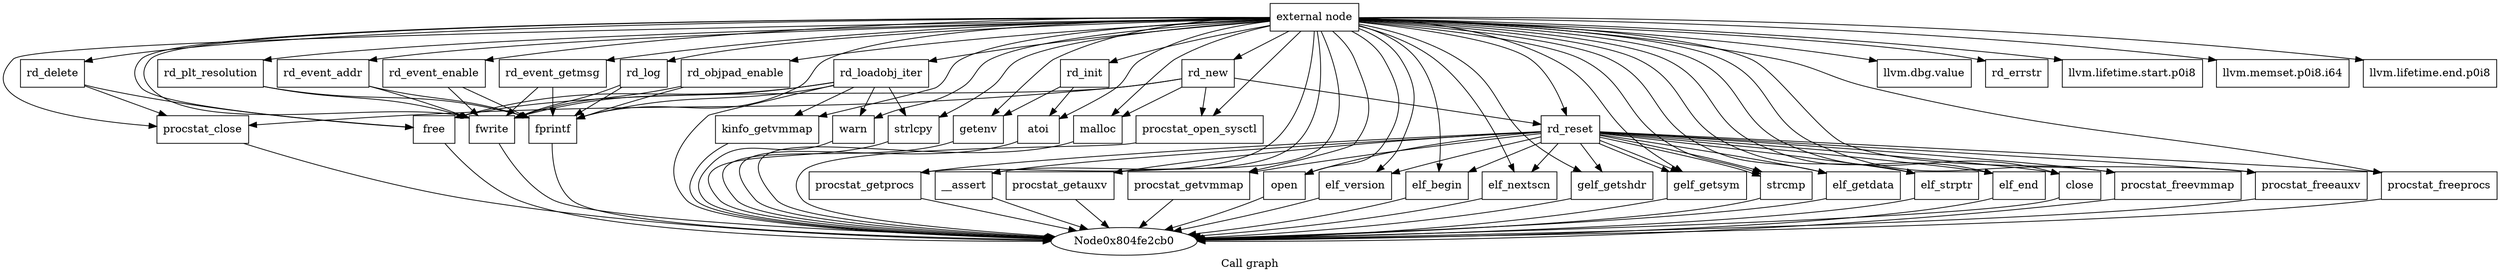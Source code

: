 digraph "Call graph" {
	label="Call graph";

	Node0x804fe2c80 [shape=record,label="{external node}"];
	Node0x804fe2c80 -> Node0x804fe2d10;
	Node0x804fe2c80 -> Node0x804fe2e30;
	Node0x804fe2c80 -> Node0x804fe2d70;
	Node0x804fe2c80 -> Node0x804fe2dd0;
	Node0x804fe2c80 -> Node0x804fe2e90;
	Node0x804fe2c80 -> Node0x804fe2ef0;
	Node0x804fe2c80 -> Node0x804fe2f50;
	Node0x804fe2c80 -> Node0x804fe2fb0;
	Node0x804fe2c80 -> Node0x804fe3010;
	Node0x804fe2c80 -> Node0x804fe3070;
	Node0x804fe2c80 -> Node0x804fe30d0;
	Node0x804fe2c80 -> Node0x804fe3130;
	Node0x804fe2c80 -> Node0x804fe3190;
	Node0x804fe2c80 -> Node0x804fe31f0;
	Node0x804fe2c80 -> Node0x804fe3370;
	Node0x804fe2c80 -> Node0x804fe3250;
	Node0x804fe2c80 -> Node0x804fe32b0;
	Node0x804fe2c80 -> Node0x804fe33d0;
	Node0x804fe2c80 -> Node0x804fe3310;
	Node0x804fe2c80 -> Node0x804fe3430;
	Node0x804fe2c80 -> Node0x804fe3490;
	Node0x804fe2c80 -> Node0x804fe34f0;
	Node0x804fe2c80 -> Node0x804fe3550;
	Node0x804fe2c80 -> Node0x804fe35b0;
	Node0x804fe2c80 -> Node0x804fe3610;
	Node0x804fe2c80 -> Node0x804fe3670;
	Node0x804fe2c80 -> Node0x804fe36d0;
	Node0x804fe2c80 -> Node0x804fe3730;
	Node0x804fe2c80 -> Node0x804fe3790;
	Node0x804fe2c80 -> Node0x804fe37f0;
	Node0x804fe2c80 -> Node0x804fe3850;
	Node0x804fe2c80 -> Node0x804fe38b0;
	Node0x804fe2c80 -> Node0x804fe3910;
	Node0x804fe2c80 -> Node0x804fe3970;
	Node0x804fe2c80 -> Node0x804fe39d0;
	Node0x804fe2c80 -> Node0x804fe3a30;
	Node0x804fe2c80 -> Node0x804fe3a90;
	Node0x804fe2c80 -> Node0x804fe3af0;
	Node0x804fe2c80 -> Node0x804fe3b50;
	Node0x804fe2c80 -> Node0x804fe3bb0;
	Node0x804fe2c80 -> Node0x804fe3c10;
	Node0x804fe2c80 -> Node0x804fe3c70;
	Node0x804fe2c80 -> Node0x804fe3cd0;
	Node0x804fe2c80 -> Node0x804fe3d30;
	Node0x804fe2c80 -> Node0x804fe3d90;
	Node0x804fe2d10 [shape=record,label="{rd_delete}"];
	Node0x804fe2d10 -> Node0x804fe2d70;
	Node0x804fe2d10 -> Node0x804fe2dd0;
	Node0x804fe2e30 [shape=record,label="{llvm.dbg.value}"];
	Node0x804fe2d70 [shape=record,label="{procstat_close}"];
	Node0x804fe2d70 -> Node0x804fe2cb0;
	Node0x804fe2dd0 [shape=record,label="{free}"];
	Node0x804fe2dd0 -> Node0x804fe2cb0;
	Node0x804fe2e90 [shape=record,label="{rd_errstr}"];
	Node0x804fe2ef0 [shape=record,label="{rd_event_addr}"];
	Node0x804fe2ef0 -> Node0x804fe2f50;
	Node0x804fe2ef0 -> Node0x804fe2fb0;
	Node0x804fe2f50 [shape=record,label="{fwrite}"];
	Node0x804fe2f50 -> Node0x804fe2cb0;
	Node0x804fe2fb0 [shape=record,label="{fprintf}"];
	Node0x804fe2fb0 -> Node0x804fe2cb0;
	Node0x804fe3010 [shape=record,label="{rd_event_enable}"];
	Node0x804fe3010 -> Node0x804fe2f50;
	Node0x804fe3010 -> Node0x804fe2fb0;
	Node0x804fe3070 [shape=record,label="{rd_event_getmsg}"];
	Node0x804fe3070 -> Node0x804fe2f50;
	Node0x804fe3070 -> Node0x804fe2fb0;
	Node0x804fe30d0 [shape=record,label="{rd_init}"];
	Node0x804fe30d0 -> Node0x804fe3130;
	Node0x804fe30d0 -> Node0x804fe3190;
	Node0x804fe3130 [shape=record,label="{getenv}"];
	Node0x804fe3130 -> Node0x804fe2cb0;
	Node0x804fe3190 [shape=record,label="{atoi}"];
	Node0x804fe3190 -> Node0x804fe2cb0;
	Node0x804fe31f0 [shape=record,label="{rd_loadobj_iter}"];
	Node0x804fe31f0 -> Node0x804fe2f50;
	Node0x804fe31f0 -> Node0x804fe2fb0;
	Node0x804fe31f0 -> Node0x804fe3250;
	Node0x804fe31f0 -> Node0x804fe32b0;
	Node0x804fe31f0 -> Node0x804fe3310;
	Node0x804fe31f0 -> Node0x804fe2cb0;
	Node0x804fe31f0 -> Node0x804fe2dd0;
	Node0x804fe3370 [shape=record,label="{llvm.lifetime.start.p0i8}"];
	Node0x804fe3250 [shape=record,label="{kinfo_getvmmap}"];
	Node0x804fe3250 -> Node0x804fe2cb0;
	Node0x804fe32b0 [shape=record,label="{warn}"];
	Node0x804fe32b0 -> Node0x804fe2cb0;
	Node0x804fe33d0 [shape=record,label="{llvm.memset.p0i8.i64}"];
	Node0x804fe3310 [shape=record,label="{strlcpy}"];
	Node0x804fe3310 -> Node0x804fe2cb0;
	Node0x804fe3430 [shape=record,label="{llvm.lifetime.end.p0i8}"];
	Node0x804fe3490 [shape=record,label="{rd_log}"];
	Node0x804fe3490 -> Node0x804fe2f50;
	Node0x804fe3490 -> Node0x804fe2fb0;
	Node0x804fe34f0 [shape=record,label="{rd_new}"];
	Node0x804fe34f0 -> Node0x804fe3550;
	Node0x804fe34f0 -> Node0x804fe35b0;
	Node0x804fe34f0 -> Node0x804fe3610;
	Node0x804fe34f0 -> Node0x804fe2d70;
	Node0x804fe34f0 -> Node0x804fe2dd0;
	Node0x804fe3550 [shape=record,label="{malloc}"];
	Node0x804fe3550 -> Node0x804fe2cb0;
	Node0x804fe35b0 [shape=record,label="{procstat_open_sysctl}"];
	Node0x804fe35b0 -> Node0x804fe2cb0;
	Node0x804fe3610 [shape=record,label="{rd_reset}"];
	Node0x804fe3610 -> Node0x804fe3670;
	Node0x804fe3610 -> Node0x804fe36d0;
	Node0x804fe3610 -> Node0x804fe3730;
	Node0x804fe3610 -> Node0x804fe3790;
	Node0x804fe3610 -> Node0x804fe37f0;
	Node0x804fe3610 -> Node0x804fe3850;
	Node0x804fe3610 -> Node0x804fe38b0;
	Node0x804fe3610 -> Node0x804fe3910;
	Node0x804fe3610 -> Node0x804fe3970;
	Node0x804fe3610 -> Node0x804fe39d0;
	Node0x804fe3610 -> Node0x804fe3a30;
	Node0x804fe3610 -> Node0x804fe3a90;
	Node0x804fe3610 -> Node0x804fe3af0;
	Node0x804fe3610 -> Node0x804fe3af0;
	Node0x804fe3610 -> Node0x804fe3a30;
	Node0x804fe3610 -> Node0x804fe3b50;
	Node0x804fe3610 -> Node0x804fe3bb0;
	Node0x804fe3610 -> Node0x804fe3c10;
	Node0x804fe3610 -> Node0x804fe3c70;
	Node0x804fe3610 -> Node0x804fe3cd0;
	Node0x804fe3670 [shape=record,label="{procstat_getprocs}"];
	Node0x804fe3670 -> Node0x804fe2cb0;
	Node0x804fe36d0 [shape=record,label="{__assert}"];
	Node0x804fe36d0 -> Node0x804fe2cb0;
	Node0x804fe3730 [shape=record,label="{procstat_getauxv}"];
	Node0x804fe3730 -> Node0x804fe2cb0;
	Node0x804fe3790 [shape=record,label="{procstat_getvmmap}"];
	Node0x804fe3790 -> Node0x804fe2cb0;
	Node0x804fe37f0 [shape=record,label="{open}"];
	Node0x804fe37f0 -> Node0x804fe2cb0;
	Node0x804fe3850 [shape=record,label="{elf_version}"];
	Node0x804fe3850 -> Node0x804fe2cb0;
	Node0x804fe38b0 [shape=record,label="{elf_begin}"];
	Node0x804fe38b0 -> Node0x804fe2cb0;
	Node0x804fe3910 [shape=record,label="{elf_nextscn}"];
	Node0x804fe3910 -> Node0x804fe2cb0;
	Node0x804fe3970 [shape=record,label="{gelf_getshdr}"];
	Node0x804fe3970 -> Node0x804fe2cb0;
	Node0x804fe39d0 [shape=record,label="{elf_getdata}"];
	Node0x804fe39d0 -> Node0x804fe2cb0;
	Node0x804fe3a30 [shape=record,label="{gelf_getsym}"];
	Node0x804fe3a30 -> Node0x804fe2cb0;
	Node0x804fe3a90 [shape=record,label="{elf_strptr}"];
	Node0x804fe3a90 -> Node0x804fe2cb0;
	Node0x804fe3af0 [shape=record,label="{strcmp}"];
	Node0x804fe3af0 -> Node0x804fe2cb0;
	Node0x804fe3b50 [shape=record,label="{elf_end}"];
	Node0x804fe3b50 -> Node0x804fe2cb0;
	Node0x804fe3bb0 [shape=record,label="{close}"];
	Node0x804fe3bb0 -> Node0x804fe2cb0;
	Node0x804fe3c10 [shape=record,label="{procstat_freevmmap}"];
	Node0x804fe3c10 -> Node0x804fe2cb0;
	Node0x804fe3c70 [shape=record,label="{procstat_freeauxv}"];
	Node0x804fe3c70 -> Node0x804fe2cb0;
	Node0x804fe3cd0 [shape=record,label="{procstat_freeprocs}"];
	Node0x804fe3cd0 -> Node0x804fe2cb0;
	Node0x804fe3d30 [shape=record,label="{rd_objpad_enable}"];
	Node0x804fe3d30 -> Node0x804fe2f50;
	Node0x804fe3d30 -> Node0x804fe2fb0;
	Node0x804fe3d90 [shape=record,label="{rd_plt_resolution}"];
	Node0x804fe3d90 -> Node0x804fe2f50;
	Node0x804fe3d90 -> Node0x804fe2fb0;
}
